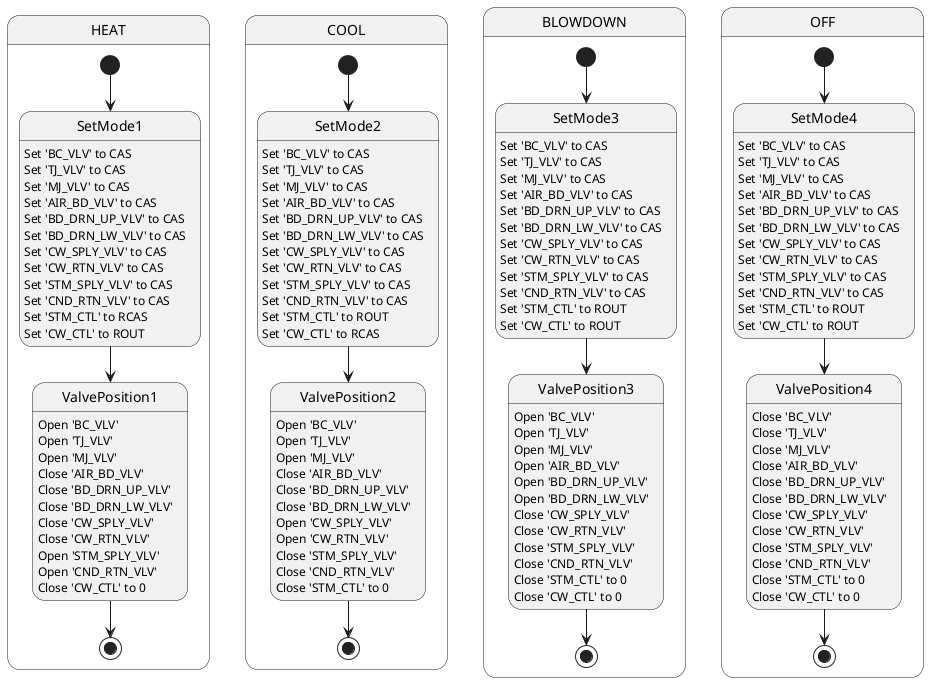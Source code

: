@startuml

state HEAT {

[*] --> SetMode1
SetMode1: Set 'BC_VLV' to CAS
SetMode1: Set 'TJ_VLV' to CAS
SetMode1: Set 'MJ_VLV' to CAS
SetMode1: Set 'AIR_BD_VLV' to CAS
SetMode1: Set 'BD_DRN_UP_VLV' to CAS
SetMode1: Set 'BD_DRN_LW_VLV' to CAS
SetMode1: Set 'CW_SPLY_VLV' to CAS
SetMode1: Set 'CW_RTN_VLV' to CAS
SetMode1: Set 'STM_SPLY_VLV' to CAS
SetMode1: Set 'CND_RTN_VLV' to CAS
SetMode1: Set 'STM_CTL' to RCAS
SetMode1: Set 'CW_CTL' to ROUT


SetMode1 --> ValvePosition1
ValvePosition1: Open 'BC_VLV'
ValvePosition1: Open 'TJ_VLV'
ValvePosition1: Open 'MJ_VLV'
ValvePosition1: Close 'AIR_BD_VLV'
ValvePosition1: Close 'BD_DRN_UP_VLV'
ValvePosition1: Close 'BD_DRN_LW_VLV'
ValvePosition1: Close 'CW_SPLY_VLV'
ValvePosition1: Close 'CW_RTN_VLV'
ValvePosition1: Open 'STM_SPLY_VLV'
ValvePosition1: Open 'CND_RTN_VLV'
ValvePosition1: Close 'CW_CTL' to 0

ValvePosition1 --> [*]

}

state COOL{

[*] --> SetMode2
SetMode2: Set 'BC_VLV' to CAS
SetMode2: Set 'TJ_VLV' to CAS
SetMode2: Set 'MJ_VLV' to CAS
SetMode2: Set 'AIR_BD_VLV' to CAS
SetMode2: Set 'BD_DRN_UP_VLV' to CAS
SetMode2: Set 'BD_DRN_LW_VLV' to CAS
SetMode2: Set 'CW_SPLY_VLV' to CAS
SetMode2: Set 'CW_RTN_VLV' to CAS
SetMode2: Set 'STM_SPLY_VLV' to CAS
SetMode2: Set 'CND_RTN_VLV' to CAS
SetMode2: Set 'STM_CTL' to ROUT
SetMode2: Set 'CW_CTL' to RCAS


SetMode2 --> ValvePosition2
ValvePosition2: Open 'BC_VLV'
ValvePosition2: Open 'TJ_VLV'
ValvePosition2: Open 'MJ_VLV'
ValvePosition2: Close 'AIR_BD_VLV'
ValvePosition2: Close 'BD_DRN_UP_VLV'
ValvePosition2: Close 'BD_DRN_LW_VLV'
ValvePosition2: Open 'CW_SPLY_VLV'
ValvePosition2: Open 'CW_RTN_VLV'
ValvePosition2: Close 'STM_SPLY_VLV'
ValvePosition2: Close 'CND_RTN_VLV'
ValvePosition2: Close 'STM_CTL' to 0

ValvePosition2 --> [*]


}

state BLOWDOWN {

[*] --> SetMode3
SetMode3: Set 'BC_VLV' to CAS
SetMode3: Set 'TJ_VLV' to CAS
SetMode3: Set 'MJ_VLV' to CAS
SetMode3: Set 'AIR_BD_VLV' to CAS
SetMode3: Set 'BD_DRN_UP_VLV' to CAS
SetMode3: Set 'BD_DRN_LW_VLV' to CAS
SetMode3: Set 'CW_SPLY_VLV' to CAS
SetMode3: Set 'CW_RTN_VLV' to CAS
SetMode3: Set 'STM_SPLY_VLV' to CAS
SetMode3: Set 'CND_RTN_VLV' to CAS
SetMode3: Set 'STM_CTL' to ROUT
SetMode3: Set 'CW_CTL' to ROUT


SetMode3 --> ValvePosition3
ValvePosition3: Open 'BC_VLV'
ValvePosition3: Open 'TJ_VLV'
ValvePosition3: Open 'MJ_VLV'
ValvePosition3: Open 'AIR_BD_VLV'
ValvePosition3: Open 'BD_DRN_UP_VLV'
ValvePosition3: Open 'BD_DRN_LW_VLV'
ValvePosition3: Close 'CW_SPLY_VLV'
ValvePosition3: Close 'CW_RTN_VLV'
ValvePosition3: Close 'STM_SPLY_VLV'
ValvePosition3: Close 'CND_RTN_VLV'
ValvePosition3: Close 'STM_CTL' to 0
ValvePosition3: Close 'CW_CTL' to 0

ValvePosition3 --> [*]

}

state OFF {

[*] --> SetMode4
SetMode4: Set 'BC_VLV' to CAS
SetMode4: Set 'TJ_VLV' to CAS
SetMode4: Set 'MJ_VLV' to CAS
SetMode4: Set 'AIR_BD_VLV' to CAS
SetMode4: Set 'BD_DRN_UP_VLV' to CAS
SetMode4: Set 'BD_DRN_LW_VLV' to CAS
SetMode4: Set 'CW_SPLY_VLV' to CAS
SetMode4: Set 'CW_RTN_VLV' to CAS
SetMode4: Set 'STM_SPLY_VLV' to CAS
SetMode4: Set 'CND_RTN_VLV' to CAS
SetMode4: Set 'STM_CTL' to ROUT
SetMode4: Set 'CW_CTL' to ROUT


SetMode4 --> ValvePosition4
ValvePosition4: Close 'BC_VLV'
ValvePosition4: Close 'TJ_VLV'
ValvePosition4: Close 'MJ_VLV'
ValvePosition4: Close 'AIR_BD_VLV'
ValvePosition4: Close 'BD_DRN_UP_VLV'
ValvePosition4: Close 'BD_DRN_LW_VLV'
ValvePosition4: Close 'CW_SPLY_VLV'
ValvePosition4: Close 'CW_RTN_VLV'
ValvePosition4: Close 'STM_SPLY_VLV'
ValvePosition4: Close 'CND_RTN_VLV'
ValvePosition4: Close 'STM_CTL' to 0
ValvePosition4: Close 'CW_CTL' to 0

ValvePosition4 --> [*]

}

@enduml